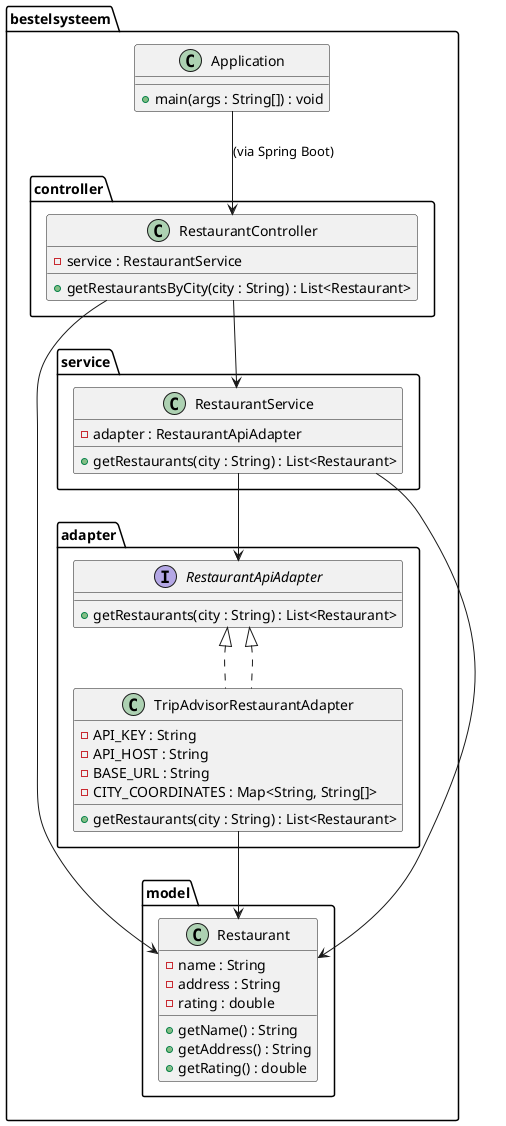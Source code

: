 @startuml

package bestelsysteem.model {
    class Restaurant {
        - name : String
        - address : String
        - rating : double
        + getName() : String
        + getAddress() : String
        + getRating() : double
    }
}

package bestelsysteem.adapter {
    interface RestaurantApiAdapter {
        + getRestaurants(city : String) : List<Restaurant>
    }

    class TripAdvisorRestaurantAdapter implements RestaurantApiAdapter {
        - API_KEY : String
        - API_HOST : String
        - BASE_URL : String
        - CITY_COORDINATES : Map<String, String[]>
        + getRestaurants(city : String) : List<Restaurant>
    }
}

package bestelsysteem.service {
    class RestaurantService {
        - adapter : RestaurantApiAdapter
        + getRestaurants(city : String) : List<Restaurant>
    }
}

package bestelsysteem.controller {
    class RestaurantController {
        - service : RestaurantService
        + getRestaurantsByCity(city : String) : List<Restaurant>
    }
}

package bestelsysteem {
    class Application {
        + main(args : String[]) : void
    }
}

RestaurantApiAdapter <|.. TripAdvisorRestaurantAdapter
TripAdvisorRestaurantAdapter --> Restaurant
RestaurantService --> RestaurantApiAdapter
RestaurantController --> RestaurantService
RestaurantController --> Restaurant
RestaurantService --> Restaurant
Application --> RestaurantController : (via Spring Boot)

@enduml
